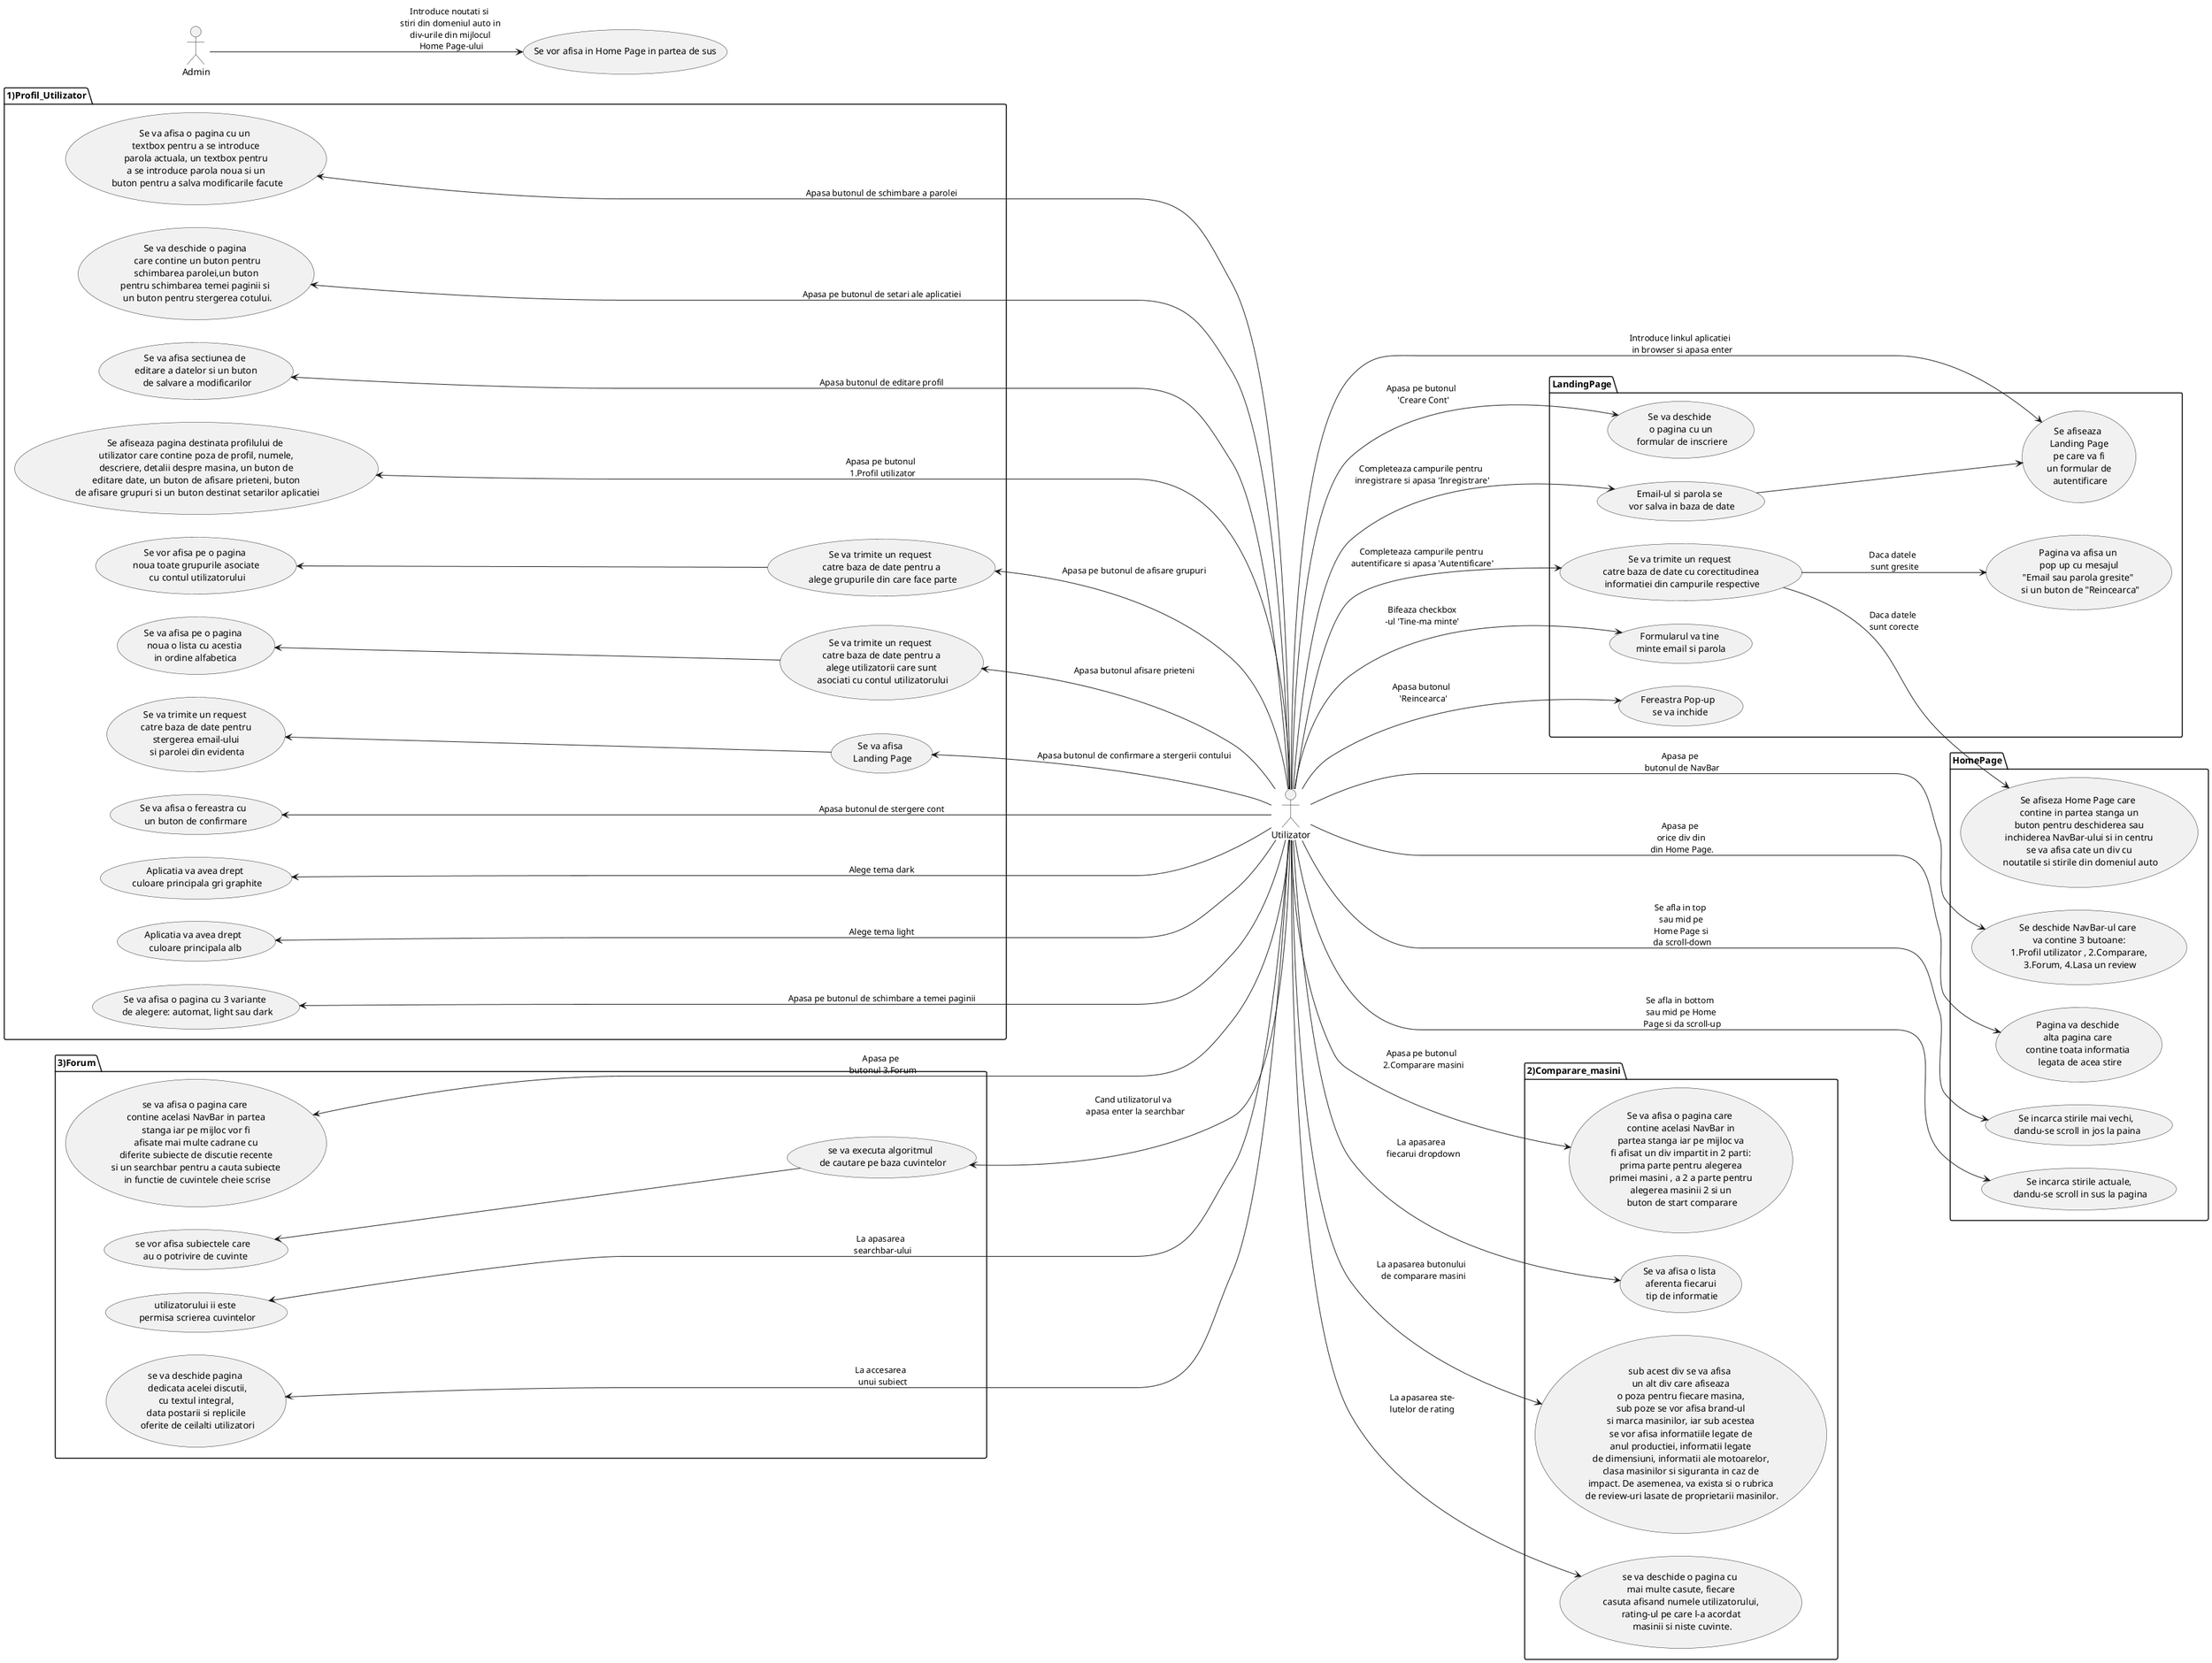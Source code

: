 @startuml
'https://plantuml.com/use-case-diagram
left to right direction
actor Utilizator as u

package LandingPage {
    usecase "Se afiseaza \n Landing Page \n pe care va fi \n un formular de \n autentificare" as UC20
    usecase "Se va deschide \n o pagina cu un \n formular de inscriere" as UC21
    usecase "Email-ul si parola se \n vor salva in baza de date" as UC22
    usecase "Se va trimite un request \n catre baza de date cu corectitudinea \n informatiei din campurile respective" as UC23
    usecase "Formularul va tine \nminte email si parola" as UC24
    usecase "Pagina va afisa un \n pop up cu mesajul \n"Email sau parola gresite" \n si un buton de "Reincearca"" as UC25
    usecase "Fereastra Pop-up \n se va inchide" as UC26
}

package HomePage {
    usecase "Se afiseza Home Page care \n contine in partea stanga un \n buton pentru deschiderea sau \n inchiderea NavBar-ului si in centru \n se va afisa cate un div cu \n noutatile si stirile din domeniul auto" as UC15
    usecase "Se deschide NavBar-ul care \n va contine 3 butoane: \n 1.Profil utilizator , 2.Comparare, \n 3.Forum, 4.Lasa un review" as UC16
    usecase "Pagina va deschide \nalta pagina care \ncontine toata informatia \n legata de acea stire" as UC17
    usecase "Se incarca stirile mai vechi, \ndandu-se scroll in jos la paina" as UC18
    usecase "Se incarca stirile actuale,\n dandu-se scroll in sus la pagina" as UC19
}

package 1)Profil_Utilizator {
    usecase "Se afiseaza pagina destinata profilului de \n utilizator care contine poza de profil, numele, \n descriere, detalii despre masina, un buton de \n editare date, un buton de afisare prieteni, buton \n de afisare grupuri si un buton destinat setarilor aplicatiei" as UC1
    usecase "Se va afisa sectiunea de \n editare a datelor si un buton \n de salvare a modificarilor" as UC2
    usecase "Se va trimite un request \n catre baza de date pentru a \n alege utilizatorii care sunt \n asociati cu contul utilizatorului" as UC3
    usecase "Se va afisa pe o pagina \n noua o lista cu acestia \n in ordine alfabetica" as UC4
    usecase "Se va trimite un request \n catre baza de date pentru a \n alege grupurile din care face parte" as UC5
    usecase "Se vor afisa pe o pagina \n noua toate grupurile asociate \n cu contul utilizatorului" as UC6
    usecase "Se va deschide o pagina \n care contine un buton pentru\n schimbarea parolei,un buton \n pentru schimbarea temei paginii si  \n un buton pentru stergerea cotului." as UC7
    usecase "Se va afisa o pagina cu un \n textbox pentru a se introduce \n parola actuala, un textbox pentru \n a se introduce parola noua si un \n buton pentru a salva modificarile facute" as UC8
    usecase "Se va afisa o pagina cu 3 variante \n de alegere: automat, light sau dark" as UC9
    usecase "Aplicatia va avea drept \n culoare principala alb" as UC10
    usecase "Aplicatia va avea drept \n culoare principala gri graphite" as UC11
    usecase "Se va afisa o fereastra cu \n un buton de confirmare" as UC12
    usecase "Se va afisa \n Landing Page" as UC13
    usecase "Se va trimite un request \n catre baza de date pentru \n stergerea email-ului \n si parolei din evidenta" as UC14
}

package 2)Comparare_masini {
    usecase "Se va afisa o pagina care \n contine acelasi NavBar in \n partea stanga iar pe mijloc va \n fi afisat un div impartit in 2 parti: \n prima parte pentru alegerea \n primei masini , a 2 a parte pentru \n alegerea masinii 2 si un \n buton de start comparare" as UC27
    usecase "Se va afisa o lista \n aferenta fiecarui \n tip de informatie" as UC28
    usecase "sub acest div se va afisa \n un alt div care afiseaza \n o poza pentru fiecare masina, \n sub poze se vor afisa brand-ul \n si marca masinilor, iar sub acestea \n se vor afisa informatiile legate de \n anul productiei, informatii legate \n de dimensiuni, informatii ale motoarelor, \n clasa masinilor si siguranta in caz de \n impact. De asemenea, va exista si o rubrica \n de review-uri lasate de proprietarii masinilor." as UC29
    usecase "se va deschide o pagina cu \n mai multe casute, fiecare \n casuta afisand numele utilizatorului, \n rating-ul pe care l-a acordat \n masinii si niste cuvinte." as UC30
}

package 3)Forum {
    usecase "se va afisa o pagina care \n contine acelasi NavBar in partea \n stanga iar pe mijloc vor fi \n afisate mai multe cadrane cu \n diferite subiecte de discutie recente \n si un searchbar pentru a cauta subiecte \n in functie de cuvintele cheie scrise" as UC31
    usecase "se va deschide pagina \n dedicata acelei discutii,\n cu textul integral, \n data postarii si replicile \n oferite de ceilalti utilizatori" as UC32
    usecase "utilizatorului ii este \n permisa scrierea cuvintelor" as UC33
    usecase "se va executa algoritmul \n de cautare pe baza cuvintelor" as UC34
    usecase "se vor afisa subiectele care \n au o potrivire de cuvinte" as UC35
}

'Landing Page
u -down--> UC20: Introduce linkul aplicatiei \n in browser si apasa enter
u -down--> UC21: Apasa pe butonul \n 'Creare Cont'
u -down--> UC22:Completeaza campurile pentru \ninregistrare si apasa 'Inregistrare'
UC22 -down--> UC20
u -down--> UC23:Completeaza campurile pentru \nautentificare si apasa 'Autentificare'
u -down--> UC24:Bifeaza checkbox\n-ul 'Tine-ma minte'
UC23 -down--> UC25:Daca datele \n sunt gresite
UC23 -down--> UC15:Daca datele \nsunt corecte
u -down-->UC26:Apasa butonul \n 'Reincearca'


:Admin: --> (Se vor afisa in Home Page in partea de sus):Introduce noutati si \n stiri din domeniul auto in \n div-urile din mijlocul \n Home Page-ului


'Home Page
u -down-->UC16:Apasa pe \n butonul de NavBar
u -down--> UC17:Apasa pe \n orice div din \n din Home Page.
u -down--> UC18:Se afla in top \n sau mid pe \n Home Page si \n da scroll-down
u -down--> UC19:Se afla in bottom \n sau mid pe Home \n Page si da scroll-up


'Profil Utilizator
u -up--> UC1:Apasa pe butonul \n 1.Profil utilizator
u -up--> UC2:Apasa butonul de editare profil
u -up--> UC3:Apasa butonul afisare prieteni
UC3 -up--> UC4
u -up--> UC5:Apasa pe butonul de afisare grupuri
UC5 -up--> UC6
u -up--> UC7:Apasa pe butonul de setari ale aplicatiei
u -up--> UC8:Apasa butonul de schimbare a parolei
u -up--> UC9:Apasa pe butonul de schimbare a temei paginii
u -up--> UC10:Alege tema light
u -up--> UC11:Alege tema dark
u -up--> UC12:Apasa butonul de stergere cont
u -up--> UC13:Apasa butonul de confirmare a stergerii contului
UC13 -up--> UC14


'Comparare masini
u -down--> UC27:Apasa pe butonul \n 2.Comparare masini
u -down--> UC28:La apasarea \n fiecarui dropdown
u -down--> UC29:La apasarea butonului \n de comparare masini
u -down--> UC30:La apasarea ste-\nlutelor de rating


'Forum
u -up--> UC31:Apasa pe \n butonul 3.Forum
u -up--> UC32:La accesarea \n unui subiect
u -up--> UC33:La apasarea \n searchbar-ului
u -up--> UC34:Cand utilizatorul va \n apasa enter la searchbar
UC34 -up-->UC35

@enduml
'gandeste d.p.d.v al aplicatiei(gandeste cum fac ele in spate)
'scriem si despre resursele web pe care le foloseste(de exemplu:foloseste imaginea din sursa x, ia info din x)
'use case = descrie functionalitate
'use case= caz de utilizare
'gandeste te la actori, daca utilizatorul este cel care face toate actiunile
'actorul este declansatorul